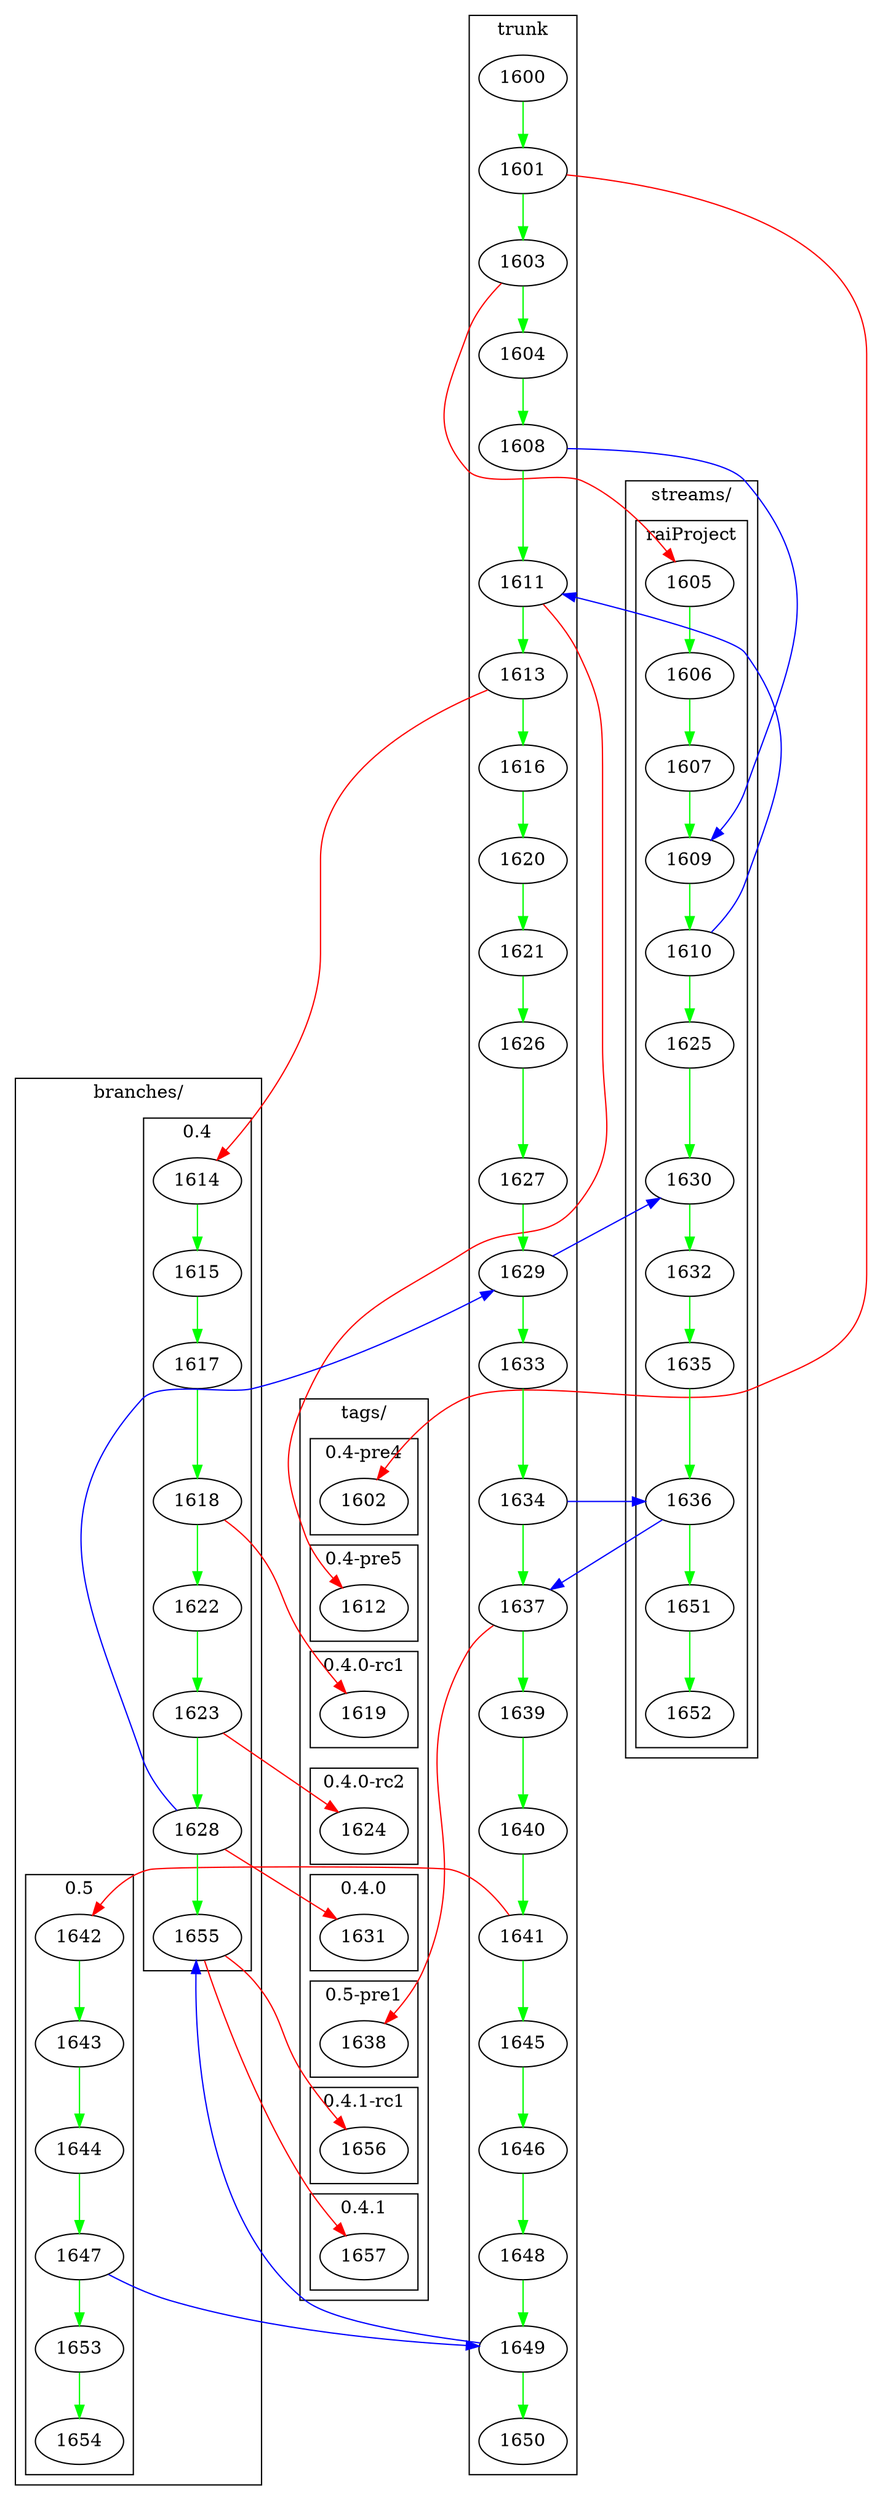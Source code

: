 digraph G {
    subgraph cluster2 {
        label="tags/";
        subgraph cluster1602 {
            label="0.4-pre4";
            1602;
        }
        subgraph cluster1612 {
            label="0.4-pre5";
            1612;
        }
        subgraph cluster1619 {
            label="0.4.0-rc1";
            1619;
        }
        subgraph cluster1624 {
            label="0.4.0-rc2";
            1624;
        }
        subgraph cluster1631 {
            label="0.4.0";
            1631;
        }
        subgraph cluster1638 {
            label="0.5-pre1";
            1638;
        }
        subgraph cluster26 {
            label="0.4.1-rc1";
            1656;
        }
        subgraph cluster27 {
            label="0.4.1";
            1657;
        }
        1602 -> 1612 -> 1619 -> 1624 -> 1631 -> 1638 -> 1656 -> 1657  [style=invis];
    }
    subgraph cluster1600 {
        label="trunk";
        1600 -> 1601 -> 1603 -> 1604 -> 1608 -> 1611 -> 1613 -> 1616 -> 1620 -> 1621 -> 1626 -> 1627 -> 1629 -> 1633 -> 1634 -> 1637 -> 1639 -> 1640 -> 1641 -> 1645 -> 1646 -> 1648 -> 1649 -> 1650 [color=green];
    }
    subgraph cluster3 {
        label="streams/";
        subgraph cluster1605 {
            label="raiProject";
            1605 -> 1606 -> 1607 -> 1609 -> 1610 -> 1625 -> 1630 -> 1632 -> 1635 -> 1636 -> 1651 -> 1652 [color=green];
        }
    }
    subgraph cluster4 {
        label="branches/";
        subgraph cluster1614 {
            label="0.4";
            1614 -> 1615 -> 1617 -> 1618 -> 1622 -> 1623 -> 1628 -> 1655 [color=green];
        }
        subgraph cluster1642 {
            label="0.5";
            1642 -> 1643 -> 1644 -> 1647 -> 1653 -> 1654 [color=green];
        }
        1628 -> 1642 [style=invis];
    }
    1601 -> 1602 [color=red];
    1603 -> 1605 [color=red];
    1611 -> 1612 [color=red];
    1613 -> 1614 [color=red];
    1618 -> 1619 [color=red];
    1623 -> 1624 [color=red];
    1628 -> 1631 [color=red];
    1637 -> 1638 [color=red];
    1641 -> 1642 [color=red];
    1655 -> 1656 [color=red];
    1655 -> 1657 [color=red];

    1608 -> 1609 [color=blue];
    1610 -> 1611 [color=blue];
    1628 -> 1629 [color=blue];
    1629 -> 1630 [color=blue];
    1634 -> 1636 [color=blue];
    1636 -> 1637 [color=blue];
    1647 -> 1649 [color=blue];
    1649 -> 1655 [color=blue];
}
